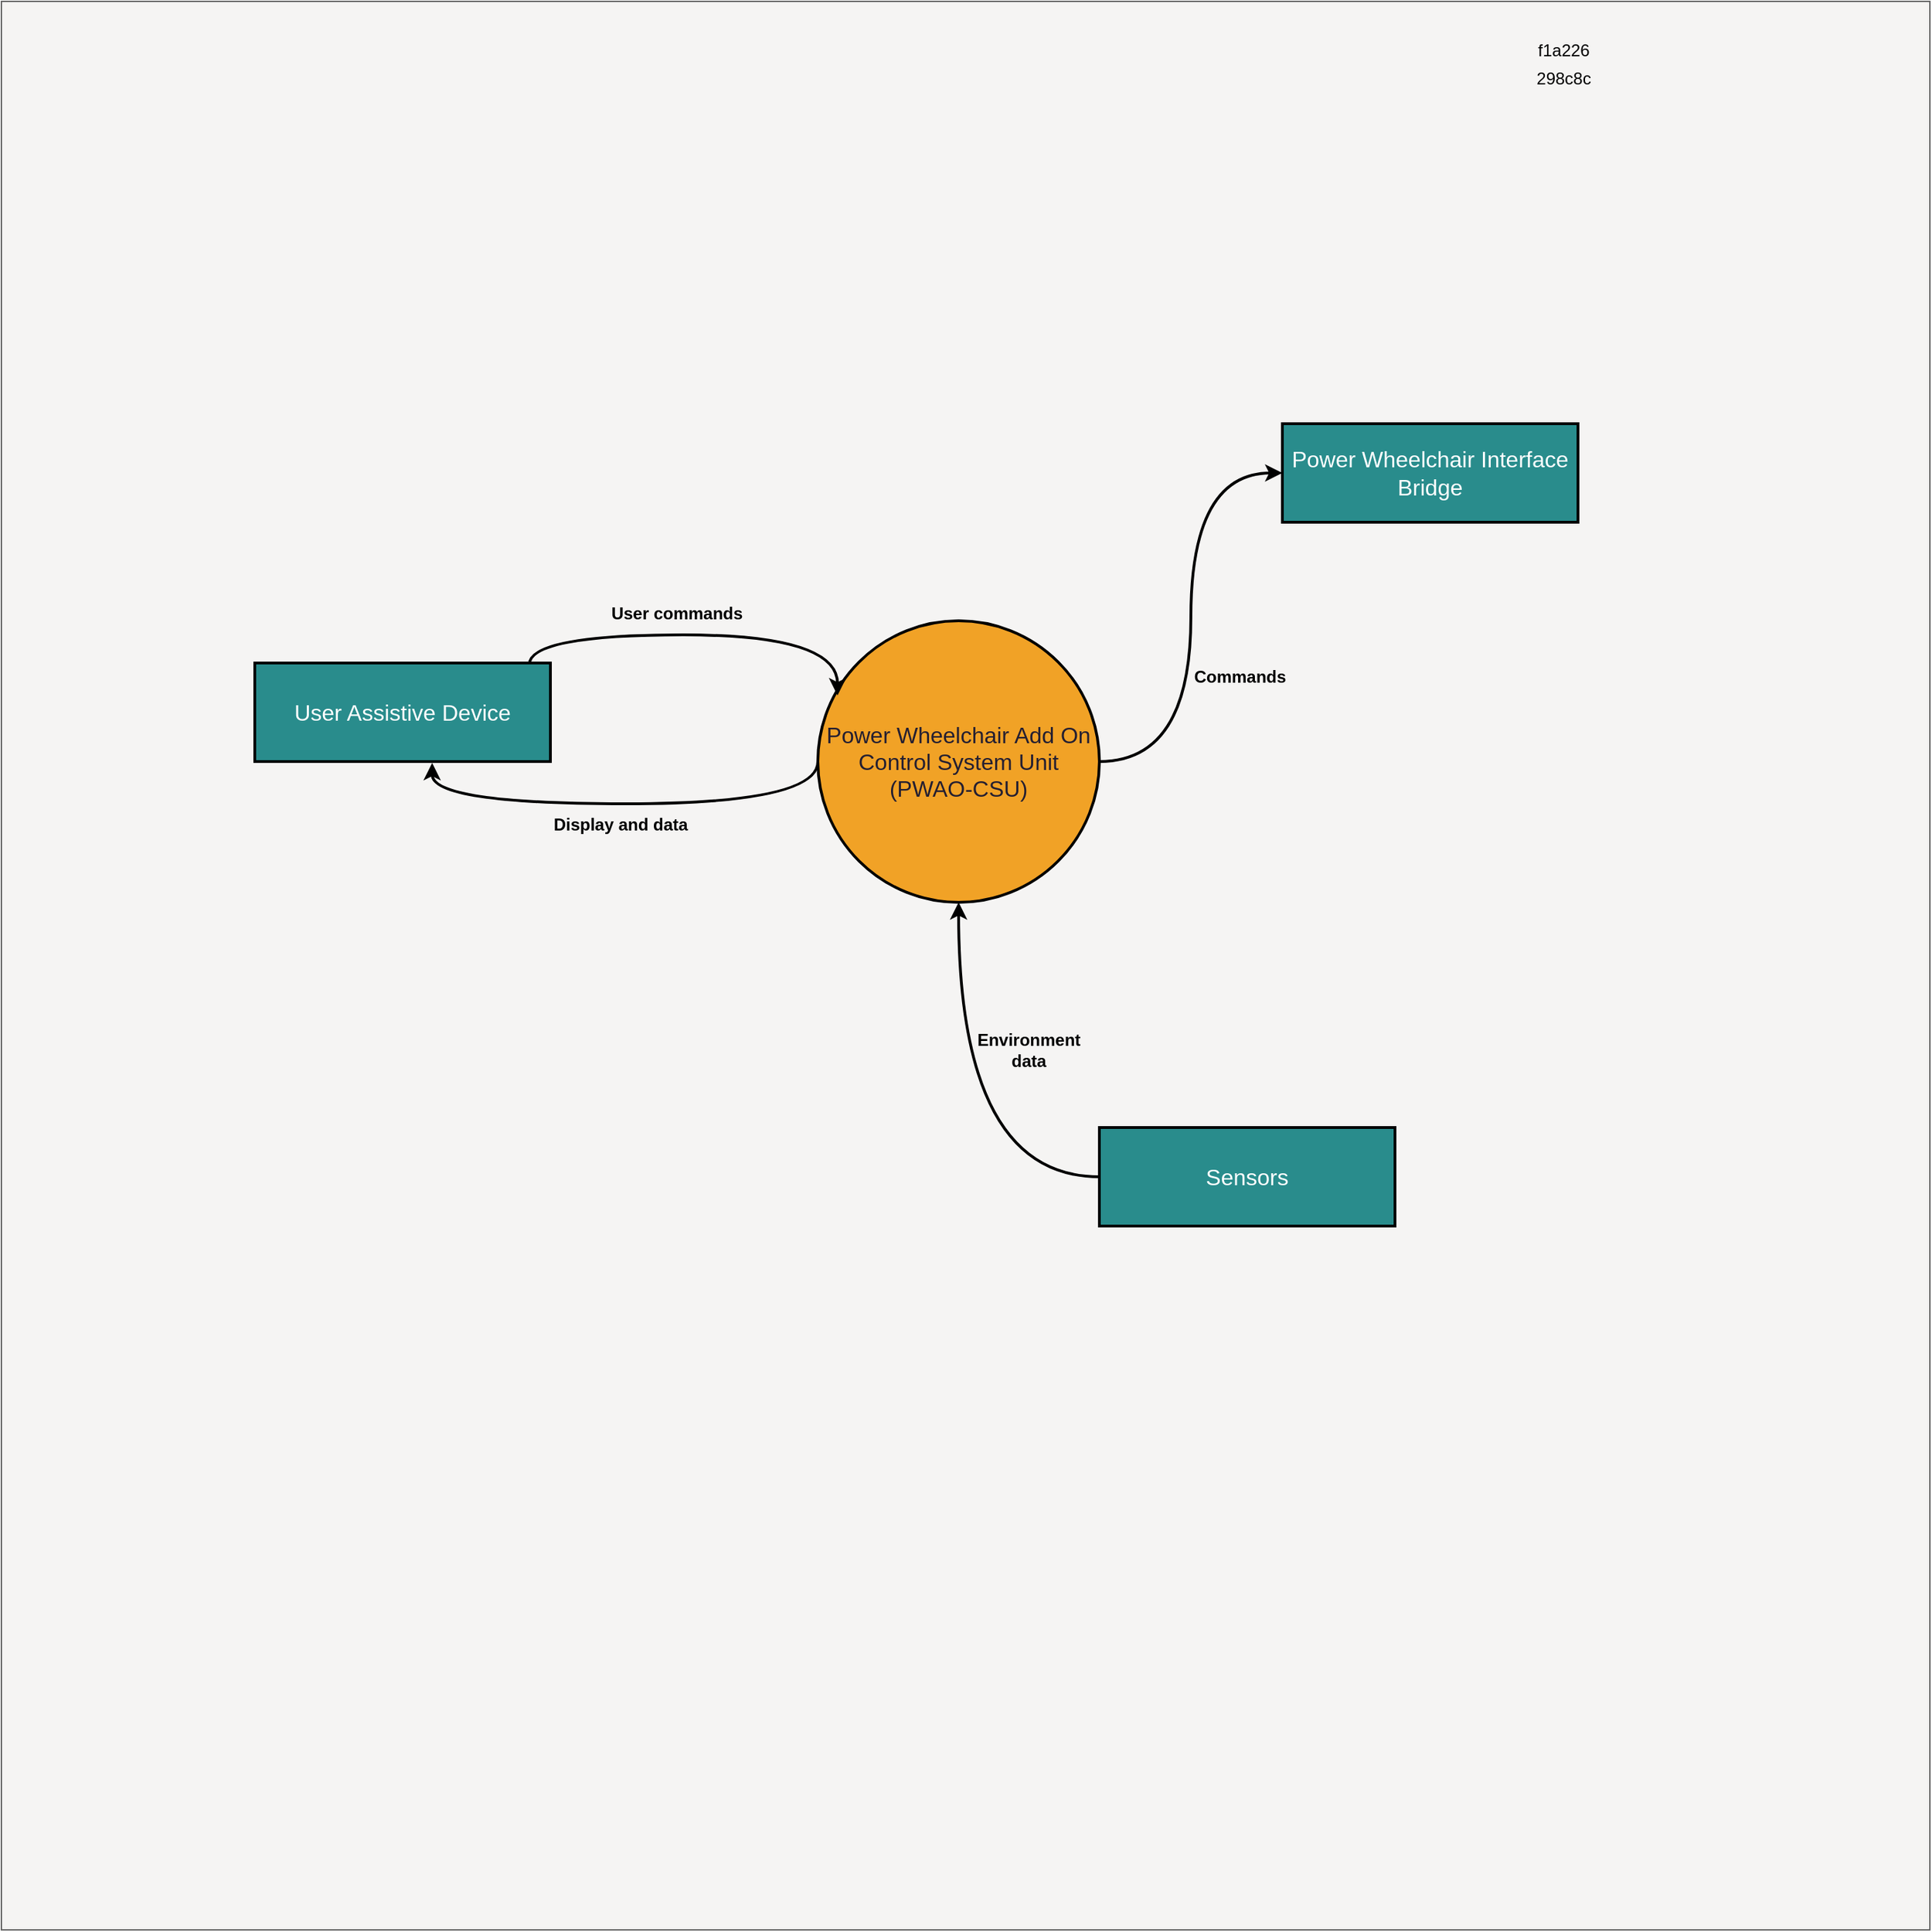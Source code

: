 <mxfile version="23.1.5" type="github">
  <diagram name="Page-1" id="mF5-1dpCMwhVGof68q4r">
    <mxGraphModel dx="2284" dy="696" grid="1" gridSize="10" guides="1" tooltips="1" connect="1" arrows="1" fold="1" page="1" pageScale="1" pageWidth="850" pageHeight="1100" math="0" shadow="0">
      <root>
        <mxCell id="0" />
        <mxCell id="1" parent="0" />
        <mxCell id="1jMmflOh6GedlvBDHYe3-2" value="" style="whiteSpace=wrap;html=1;aspect=fixed;fillColor=#F5F4F3;strokeColor=#666666;fontColor=#333333;" vertex="1" parent="1">
          <mxGeometry x="-410" y="70" width="1370" height="1370" as="geometry" />
        </mxCell>
        <mxCell id="1jMmflOh6GedlvBDHYe3-15" style="edgeStyle=orthogonalEdgeStyle;rounded=0;orthogonalLoop=1;jettySize=auto;html=1;entryX=0;entryY=0.5;entryDx=0;entryDy=0;curved=1;strokeWidth=2;" edge="1" parent="1" source="1jMmflOh6GedlvBDHYe3-3" target="1jMmflOh6GedlvBDHYe3-11">
          <mxGeometry relative="1" as="geometry" />
        </mxCell>
        <mxCell id="1jMmflOh6GedlvBDHYe3-3" value="&lt;font color=&quot;#241f31&quot; style=&quot;font-size: 16px;&quot;&gt;Power Wheelchair Add On&lt;br&gt;Control System Unit (PWAO-CSU)&lt;/font&gt;" style="ellipse;whiteSpace=wrap;html=1;aspect=fixed;fillColor=#f1a226;strokeColor=#000000;strokeWidth=2;" vertex="1" parent="1">
          <mxGeometry x="170" y="510" width="200" height="200" as="geometry" />
        </mxCell>
        <mxCell id="1jMmflOh6GedlvBDHYe3-4" value="f1a226" style="text;html=1;align=center;verticalAlign=middle;whiteSpace=wrap;rounded=0;" vertex="1" parent="1">
          <mxGeometry x="670" y="90" width="60" height="30" as="geometry" />
        </mxCell>
        <mxCell id="1jMmflOh6GedlvBDHYe3-5" value="298c8c" style="text;html=1;align=center;verticalAlign=middle;whiteSpace=wrap;rounded=0;" vertex="1" parent="1">
          <mxGeometry x="670" y="110" width="60" height="30" as="geometry" />
        </mxCell>
        <mxCell id="1jMmflOh6GedlvBDHYe3-12" style="edgeStyle=orthogonalEdgeStyle;rounded=0;orthogonalLoop=1;jettySize=auto;html=1;curved=1;exitX=0.929;exitY=0.014;exitDx=0;exitDy=0;exitPerimeter=0;entryX=0.07;entryY=0.265;entryDx=0;entryDy=0;entryPerimeter=0;strokeWidth=2;" edge="1" parent="1" source="1jMmflOh6GedlvBDHYe3-7" target="1jMmflOh6GedlvBDHYe3-3">
          <mxGeometry relative="1" as="geometry">
            <Array as="points">
              <mxPoint x="-35" y="520" />
              <mxPoint x="184" y="520" />
            </Array>
          </mxGeometry>
        </mxCell>
        <mxCell id="1jMmflOh6GedlvBDHYe3-7" value="&lt;font style=&quot;font-size: 16px;&quot; color=&quot;#ffffff&quot;&gt;User Assistive Device&lt;br&gt;&lt;/font&gt;" style="rounded=0;whiteSpace=wrap;html=1;fillColor=#298c8c;strokeWidth=2;" vertex="1" parent="1">
          <mxGeometry x="-230" y="540" width="210" height="70" as="geometry" />
        </mxCell>
        <mxCell id="1jMmflOh6GedlvBDHYe3-17" style="edgeStyle=orthogonalEdgeStyle;rounded=0;orthogonalLoop=1;jettySize=auto;html=1;curved=1;strokeWidth=2;" edge="1" parent="1" source="1jMmflOh6GedlvBDHYe3-10" target="1jMmflOh6GedlvBDHYe3-3">
          <mxGeometry relative="1" as="geometry">
            <Array as="points">
              <mxPoint x="270" y="905" />
            </Array>
          </mxGeometry>
        </mxCell>
        <mxCell id="1jMmflOh6GedlvBDHYe3-10" value="&lt;font style=&quot;font-size: 16px;&quot; color=&quot;#ffffff&quot;&gt;Sensors&lt;/font&gt;" style="rounded=0;whiteSpace=wrap;html=1;fillColor=#298c8c;strokeWidth=2;" vertex="1" parent="1">
          <mxGeometry x="370" y="870" width="210" height="70" as="geometry" />
        </mxCell>
        <mxCell id="1jMmflOh6GedlvBDHYe3-11" value="&lt;font style=&quot;font-size: 16px;&quot; color=&quot;#ffffff&quot;&gt;Power Wheelchair Interface Bridge&lt;br&gt;&lt;/font&gt;" style="rounded=0;whiteSpace=wrap;html=1;fillColor=#298c8c;strokeWidth=2;" vertex="1" parent="1">
          <mxGeometry x="500" y="370" width="210" height="70" as="geometry" />
        </mxCell>
        <mxCell id="1jMmflOh6GedlvBDHYe3-13" style="edgeStyle=orthogonalEdgeStyle;rounded=0;orthogonalLoop=1;jettySize=auto;html=1;exitX=0;exitY=0.5;exitDx=0;exitDy=0;entryX=0.6;entryY=1.014;entryDx=0;entryDy=0;entryPerimeter=0;curved=1;strokeWidth=2;" edge="1" parent="1" source="1jMmflOh6GedlvBDHYe3-3" target="1jMmflOh6GedlvBDHYe3-7">
          <mxGeometry relative="1" as="geometry">
            <Array as="points">
              <mxPoint x="170" y="640" />
              <mxPoint x="-104" y="640" />
            </Array>
          </mxGeometry>
        </mxCell>
        <mxCell id="1jMmflOh6GedlvBDHYe3-18" value="&lt;b&gt;User commands&lt;br&gt;&lt;/b&gt;" style="text;html=1;align=center;verticalAlign=middle;whiteSpace=wrap;rounded=0;" vertex="1" parent="1">
          <mxGeometry x="20" y="490" width="100" height="30" as="geometry" />
        </mxCell>
        <mxCell id="1jMmflOh6GedlvBDHYe3-19" value="&lt;b&gt;Display and data&lt;br&gt;&lt;/b&gt;" style="text;html=1;align=center;verticalAlign=middle;whiteSpace=wrap;rounded=0;" vertex="1" parent="1">
          <mxGeometry x="-20" y="640" width="100" height="30" as="geometry" />
        </mxCell>
        <mxCell id="1jMmflOh6GedlvBDHYe3-20" value="&lt;b&gt;Environment data&lt;br&gt;&lt;/b&gt;" style="text;html=1;align=center;verticalAlign=middle;whiteSpace=wrap;rounded=0;" vertex="1" parent="1">
          <mxGeometry x="270" y="800" width="100" height="30" as="geometry" />
        </mxCell>
        <mxCell id="1jMmflOh6GedlvBDHYe3-21" value="&lt;b&gt;Commands&lt;/b&gt;" style="text;html=1;align=center;verticalAlign=middle;whiteSpace=wrap;rounded=0;" vertex="1" parent="1">
          <mxGeometry x="420" y="535" width="100" height="30" as="geometry" />
        </mxCell>
      </root>
    </mxGraphModel>
  </diagram>
</mxfile>
